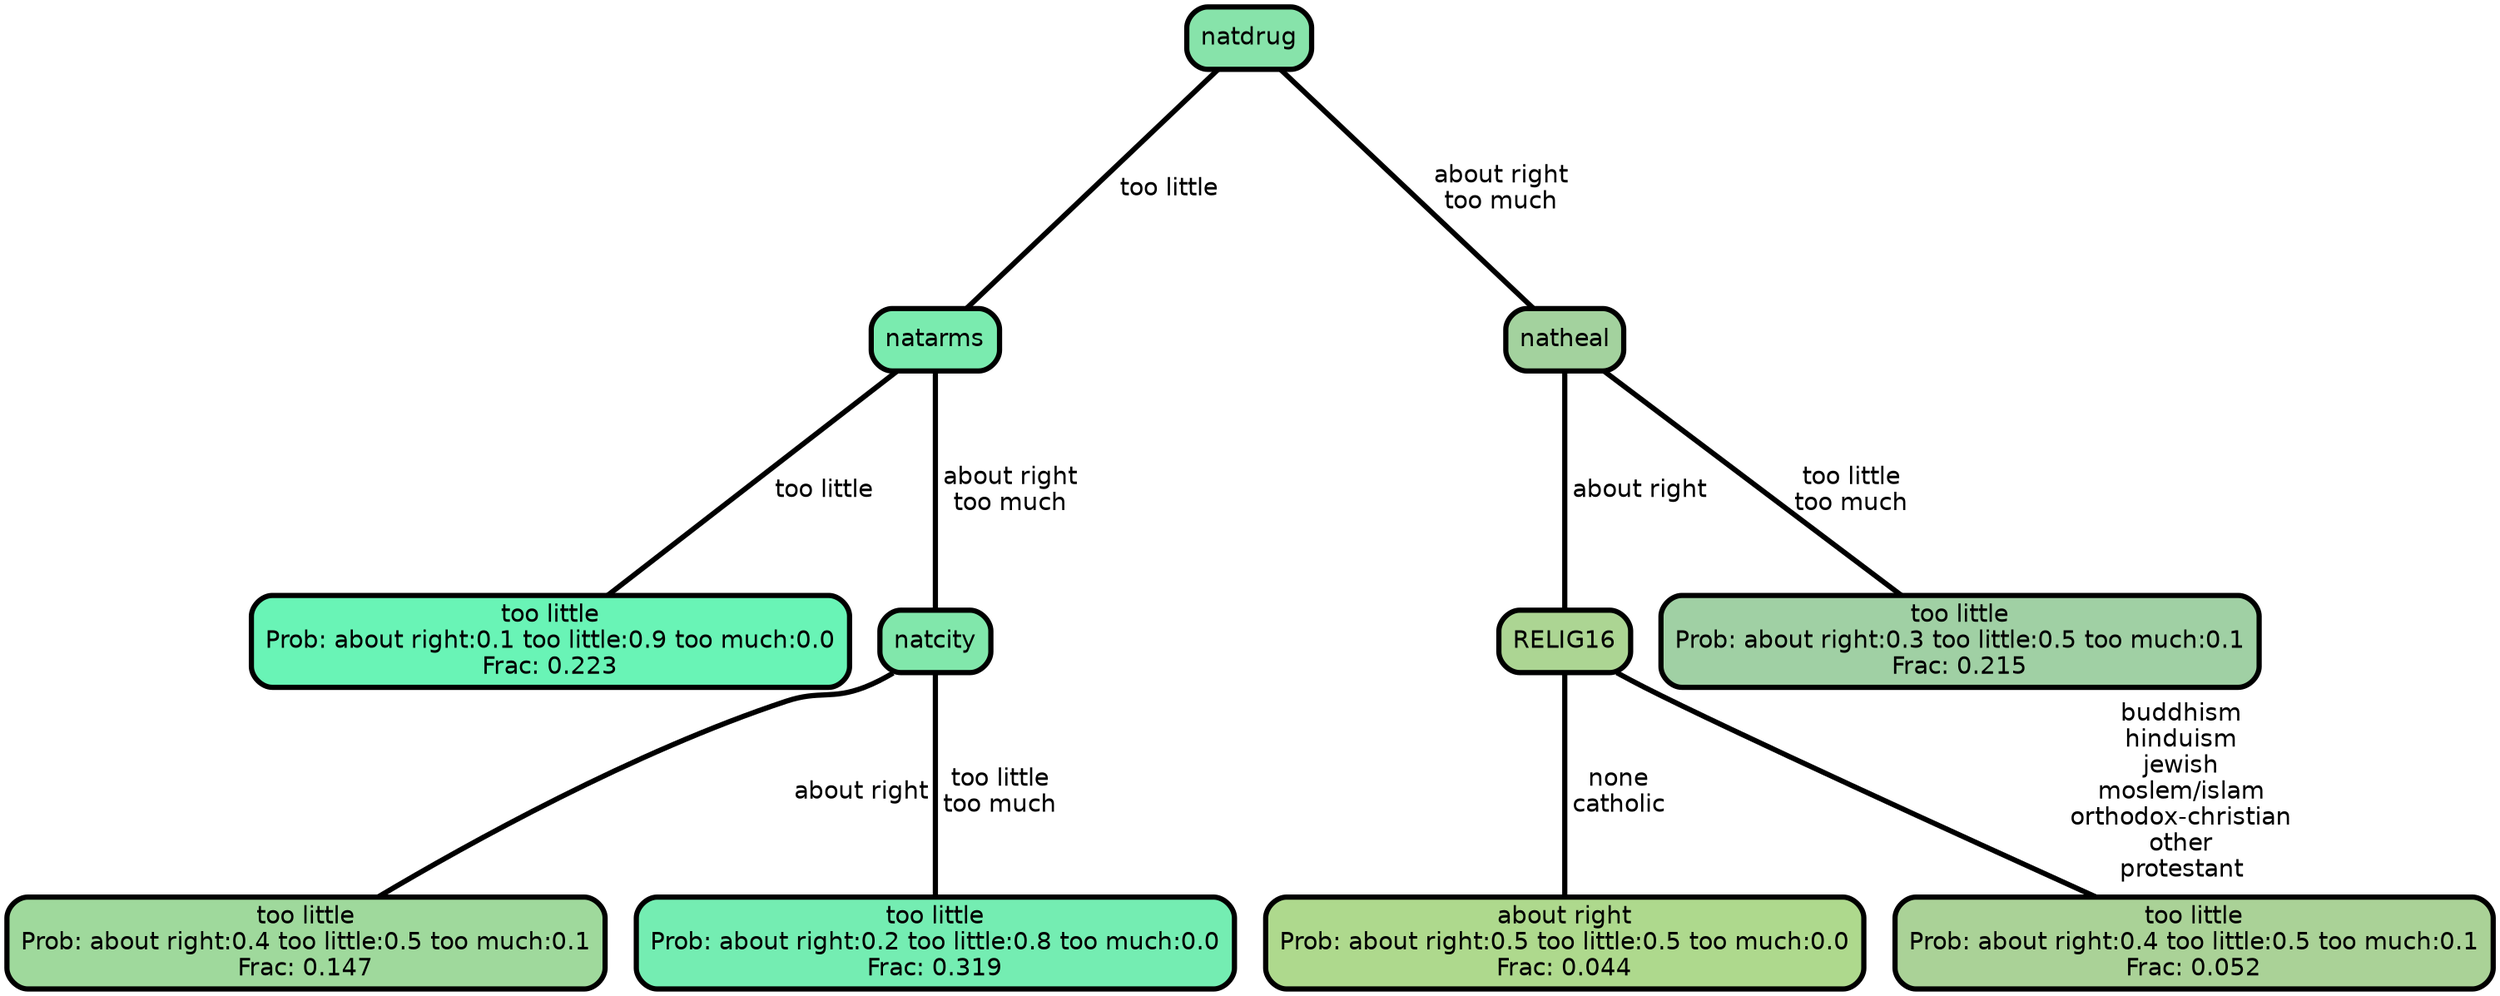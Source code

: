 graph Tree {
node [shape=box, style="filled, rounded",color="black",penwidth="3",fontcolor="black",                 fontname=helvetica] ;
graph [ranksep="0 equally", splines=straight,                 bgcolor=transparent, dpi=200] ;
edge [fontname=helvetica, color=black] ;
0 [label="too little
Prob: about right:0.1 too little:0.9 too much:0.0
Frac: 0.223", fillcolor="#69f4b6"] ;
1 [label="natarms", fillcolor="#7aebaf"] ;
2 [label="too little
Prob: about right:0.4 too little:0.5 too much:0.1
Frac: 0.147", fillcolor="#9fd99c"] ;
3 [label="natcity", fillcolor="#81e7ab"] ;
4 [label="too little
Prob: about right:0.2 too little:0.8 too much:0.0
Frac: 0.319", fillcolor="#74edb2"] ;
5 [label="natdrug", fillcolor="#87e3aa"] ;
6 [label="about right
Prob: about right:0.5 too little:0.5 too much:0.0
Frac: 0.044", fillcolor="#aed98d"] ;
7 [label="RELIG16", fillcolor="#acd593"] ;
8 [label="too little
Prob: about right:0.4 too little:0.5 too much:0.1
Frac: 0.052", fillcolor="#aad297"] ;
9 [label="natheal", fillcolor="#a3d29e"] ;
10 [label="too little
Prob: about right:0.3 too little:0.5 too much:0.1
Frac: 0.215", fillcolor="#a0d0a4"] ;
1 -- 0 [label=" too little",penwidth=3] ;
1 -- 3 [label=" about right\n too much",penwidth=3] ;
3 -- 2 [label=" about right",penwidth=3] ;
3 -- 4 [label=" too little\n too much",penwidth=3] ;
5 -- 1 [label=" too little",penwidth=3] ;
5 -- 9 [label=" about right\n too much",penwidth=3] ;
7 -- 6 [label=" none\n catholic",penwidth=3] ;
7 -- 8 [label=" buddhism\n hinduism\n jewish\n moslem/islam\n orthodox-christian\n other\n protestant",penwidth=3] ;
9 -- 7 [label=" about right",penwidth=3] ;
9 -- 10 [label=" too little\n too much",penwidth=3] ;
{rank = same;}}